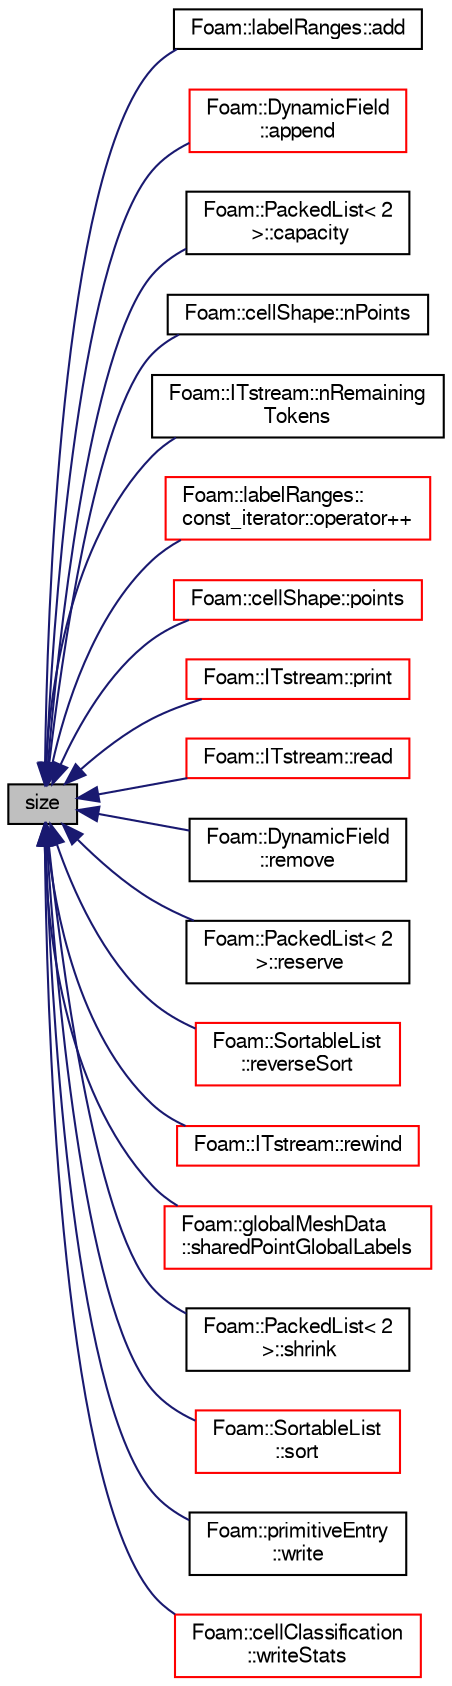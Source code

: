 digraph "size"
{
  bgcolor="transparent";
  edge [fontname="FreeSans",fontsize="10",labelfontname="FreeSans",labelfontsize="10"];
  node [fontname="FreeSans",fontsize="10",shape=record];
  rankdir="LR";
  Node4038 [label="size",height=0.2,width=0.4,color="black", fillcolor="grey75", style="filled", fontcolor="black"];
  Node4038 -> Node4039 [dir="back",color="midnightblue",fontsize="10",style="solid",fontname="FreeSans"];
  Node4039 [label="Foam::labelRanges::add",height=0.2,width=0.4,color="black",URL="$a28154.html#a2a9b5231256cea35a9d3851f2d1bb9fc",tooltip="Add the range to the list. "];
  Node4038 -> Node4040 [dir="back",color="midnightblue",fontsize="10",style="solid",fontname="FreeSans"];
  Node4040 [label="Foam::DynamicField\l::append",height=0.2,width=0.4,color="red",URL="$a26458.html#a13502d5ef5b1f4dd51744972bd50c759",tooltip="Append an element at the end of the list. "];
  Node4038 -> Node4082 [dir="back",color="midnightblue",fontsize="10",style="solid",fontname="FreeSans"];
  Node4082 [label="Foam::PackedList\< 2\l \>::capacity",height=0.2,width=0.4,color="black",URL="$a25938.html#a564a7790acc7ff1a57a1f32759f7a58a",tooltip="The number of elements that can be stored before reallocating. "];
  Node4038 -> Node4083 [dir="back",color="midnightblue",fontsize="10",style="solid",fontname="FreeSans"];
  Node4083 [label="Foam::cellShape::nPoints",height=0.2,width=0.4,color="black",URL="$a27206.html#acc730f1879b8e75216a0e721a6761a6d",tooltip="Number of points. "];
  Node4038 -> Node4084 [dir="back",color="midnightblue",fontsize="10",style="solid",fontname="FreeSans"];
  Node4084 [label="Foam::ITstream::nRemaining\lTokens",height=0.2,width=0.4,color="black",URL="$a26322.html#a904d13fa7d7d30cec16fdc241e142f21",tooltip="Return the number of remaining tokens. "];
  Node4038 -> Node4085 [dir="back",color="midnightblue",fontsize="10",style="solid",fontname="FreeSans"];
  Node4085 [label="Foam::labelRanges::\lconst_iterator::operator++",height=0.2,width=0.4,color="red",URL="$a28158.html#a3be3ab703b1dbf5ae8f95a5e693a2ba9"];
  Node4038 -> Node4087 [dir="back",color="midnightblue",fontsize="10",style="solid",fontname="FreeSans"];
  Node4087 [label="Foam::cellShape::points",height=0.2,width=0.4,color="red",URL="$a27206.html#ac7f541de6c3db495f614c55f614a6865",tooltip="Return the points corresponding to this cellShape. "];
  Node4038 -> Node4089 [dir="back",color="midnightblue",fontsize="10",style="solid",fontname="FreeSans"];
  Node4089 [label="Foam::ITstream::print",height=0.2,width=0.4,color="red",URL="$a26322.html#aa61247f481294e0822e293753513bd29",tooltip="Print description of IOstream to Ostream. "];
  Node4038 -> Node4093 [dir="back",color="midnightblue",fontsize="10",style="solid",fontname="FreeSans"];
  Node4093 [label="Foam::ITstream::read",height=0.2,width=0.4,color="red",URL="$a26322.html#a3d4b02e5b143d1a4ba9a5b34f11b4ed1",tooltip="Return next token from stream. "];
  Node4038 -> Node4098 [dir="back",color="midnightblue",fontsize="10",style="solid",fontname="FreeSans"];
  Node4098 [label="Foam::DynamicField\l::remove",height=0.2,width=0.4,color="black",URL="$a26458.html#a11a92c7c8e39f3f023c3bcca1e5297f0",tooltip="Remove and return the top element. "];
  Node4038 -> Node4099 [dir="back",color="midnightblue",fontsize="10",style="solid",fontname="FreeSans"];
  Node4099 [label="Foam::PackedList\< 2\l \>::reserve",height=0.2,width=0.4,color="black",URL="$a25938.html#a7294bcb6d8983466db362b4acf6e72ec",tooltip="Reserve allocation space for at least this size. "];
  Node4038 -> Node4100 [dir="back",color="midnightblue",fontsize="10",style="solid",fontname="FreeSans"];
  Node4100 [label="Foam::SortableList\l::reverseSort",height=0.2,width=0.4,color="red",URL="$a25918.html#a9ce3c2209a04ed8ea34d7b82ce913219",tooltip="Reverse (stable) sort the list. "];
  Node4038 -> Node4102 [dir="back",color="midnightblue",fontsize="10",style="solid",fontname="FreeSans"];
  Node4102 [label="Foam::ITstream::rewind",height=0.2,width=0.4,color="red",URL="$a26322.html#a05672413dc96a628155fb940ab50362d",tooltip="Rewind and return the stream so that it may be read again. "];
  Node4038 -> Node4104 [dir="back",color="midnightblue",fontsize="10",style="solid",fontname="FreeSans"];
  Node4104 [label="Foam::globalMeshData\l::sharedPointGlobalLabels",height=0.2,width=0.4,color="red",URL="$a27334.html#aa534ca431115ff0cfdd8bda57ccd0d52",tooltip="Return shared point global labels. Tries to read. "];
  Node4038 -> Node4128 [dir="back",color="midnightblue",fontsize="10",style="solid",fontname="FreeSans"];
  Node4128 [label="Foam::PackedList\< 2\l \>::shrink",height=0.2,width=0.4,color="black",URL="$a25938.html#a14dbce2ca2fb7da194a2bbc0628fdfed",tooltip="Shrink the allocated space to what is actually used. "];
  Node4038 -> Node4129 [dir="back",color="midnightblue",fontsize="10",style="solid",fontname="FreeSans"];
  Node4129 [label="Foam::SortableList\l::sort",height=0.2,width=0.4,color="red",URL="$a25918.html#a47fdc9eea42b6975cdc835bb2e08810e",tooltip="(stable) sort the list (if changed after construction time) "];
  Node4038 -> Node4142 [dir="back",color="midnightblue",fontsize="10",style="solid",fontname="FreeSans"];
  Node4142 [label="Foam::primitiveEntry\l::write",height=0.2,width=0.4,color="black",URL="$a26058.html#abba3093e9056aa1033a534c5f3df0a80",tooltip="Write, optionally with contents only (no keyword, etc) "];
  Node4038 -> Node4143 [dir="back",color="midnightblue",fontsize="10",style="solid",fontname="FreeSans"];
  Node4143 [label="Foam::cellClassification\l::writeStats",height=0.2,width=0.4,color="red",URL="$a24950.html#abcdb99a5c0073642de36f2a8b03e92c2",tooltip="Write statistics on cell types to Ostream. "];
}
